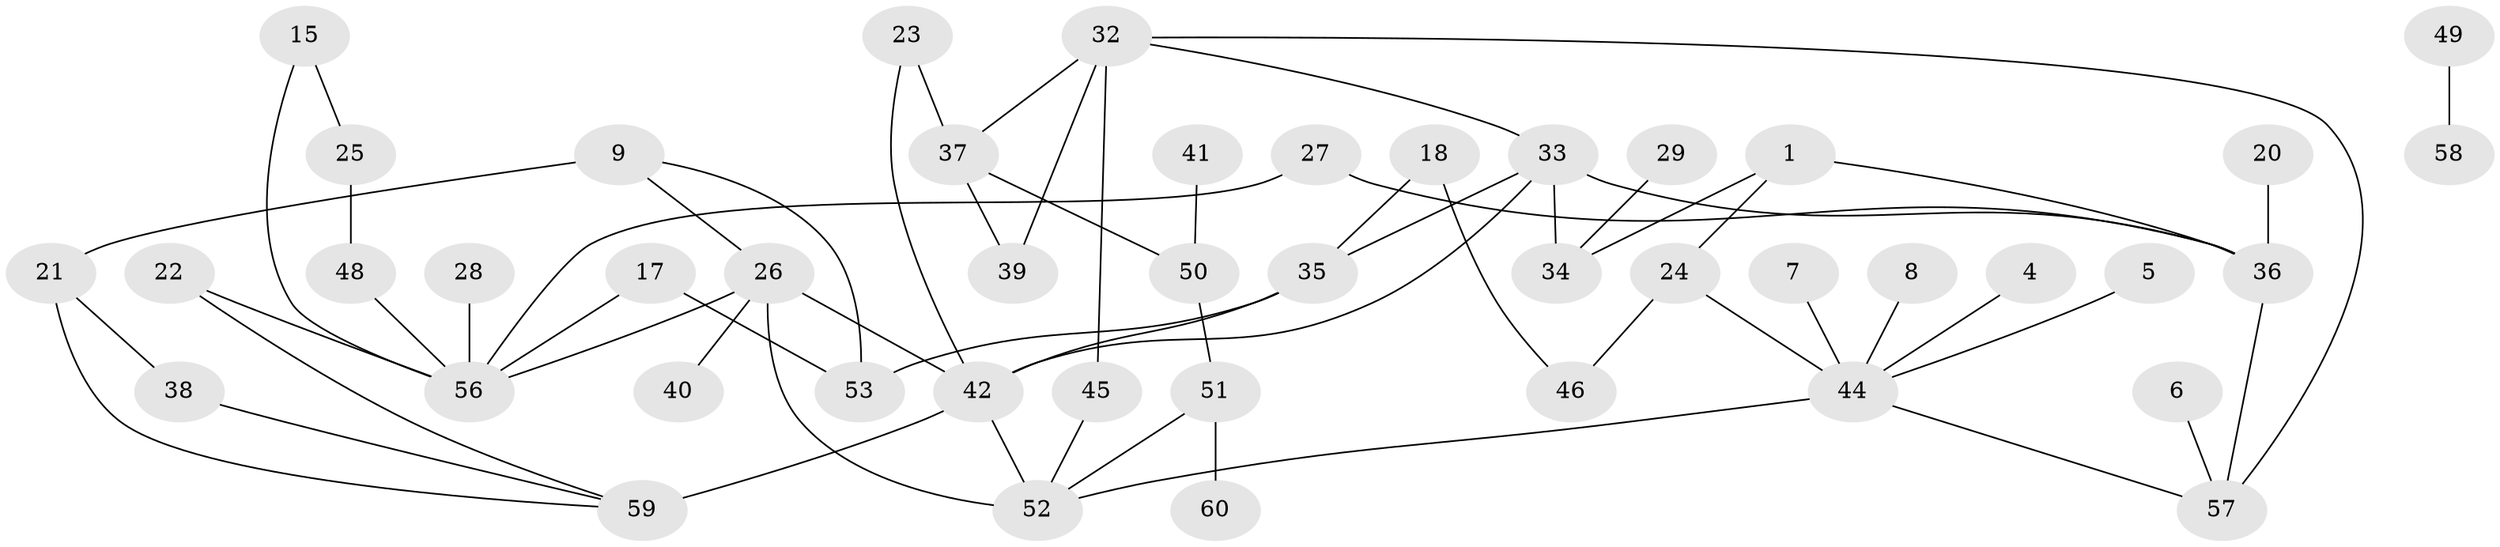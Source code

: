 // original degree distribution, {4: 0.08196721311475409, 3: 0.26229508196721313, 0: 0.11475409836065574, 2: 0.23770491803278687, 6: 0.02459016393442623, 1: 0.2459016393442623, 5: 0.03278688524590164}
// Generated by graph-tools (version 1.1) at 2025/00/03/09/25 03:00:43]
// undirected, 45 vertices, 61 edges
graph export_dot {
graph [start="1"]
  node [color=gray90,style=filled];
  1;
  4;
  5;
  6;
  7;
  8;
  9;
  15;
  17;
  18;
  20;
  21;
  22;
  23;
  24;
  25;
  26;
  27;
  28;
  29;
  32;
  33;
  34;
  35;
  36;
  37;
  38;
  39;
  40;
  41;
  42;
  44;
  45;
  46;
  48;
  49;
  50;
  51;
  52;
  53;
  56;
  57;
  58;
  59;
  60;
  1 -- 24 [weight=1.0];
  1 -- 34 [weight=1.0];
  1 -- 36 [weight=1.0];
  4 -- 44 [weight=1.0];
  5 -- 44 [weight=1.0];
  6 -- 57 [weight=1.0];
  7 -- 44 [weight=1.0];
  8 -- 44 [weight=1.0];
  9 -- 21 [weight=2.0];
  9 -- 26 [weight=1.0];
  9 -- 53 [weight=1.0];
  15 -- 25 [weight=1.0];
  15 -- 56 [weight=1.0];
  17 -- 53 [weight=1.0];
  17 -- 56 [weight=1.0];
  18 -- 35 [weight=1.0];
  18 -- 46 [weight=1.0];
  20 -- 36 [weight=1.0];
  21 -- 38 [weight=1.0];
  21 -- 59 [weight=1.0];
  22 -- 56 [weight=1.0];
  22 -- 59 [weight=1.0];
  23 -- 37 [weight=1.0];
  23 -- 42 [weight=1.0];
  24 -- 44 [weight=1.0];
  24 -- 46 [weight=1.0];
  25 -- 48 [weight=1.0];
  26 -- 40 [weight=1.0];
  26 -- 42 [weight=1.0];
  26 -- 52 [weight=2.0];
  26 -- 56 [weight=1.0];
  27 -- 36 [weight=1.0];
  27 -- 56 [weight=1.0];
  28 -- 56 [weight=1.0];
  29 -- 34 [weight=1.0];
  32 -- 33 [weight=1.0];
  32 -- 37 [weight=1.0];
  32 -- 39 [weight=1.0];
  32 -- 45 [weight=1.0];
  32 -- 57 [weight=1.0];
  33 -- 34 [weight=1.0];
  33 -- 35 [weight=1.0];
  33 -- 36 [weight=2.0];
  33 -- 42 [weight=1.0];
  35 -- 42 [weight=1.0];
  35 -- 53 [weight=1.0];
  36 -- 57 [weight=1.0];
  37 -- 39 [weight=1.0];
  37 -- 50 [weight=1.0];
  38 -- 59 [weight=1.0];
  41 -- 50 [weight=1.0];
  42 -- 52 [weight=2.0];
  42 -- 59 [weight=3.0];
  44 -- 52 [weight=2.0];
  44 -- 57 [weight=1.0];
  45 -- 52 [weight=1.0];
  48 -- 56 [weight=1.0];
  49 -- 58 [weight=1.0];
  50 -- 51 [weight=1.0];
  51 -- 52 [weight=1.0];
  51 -- 60 [weight=1.0];
}
